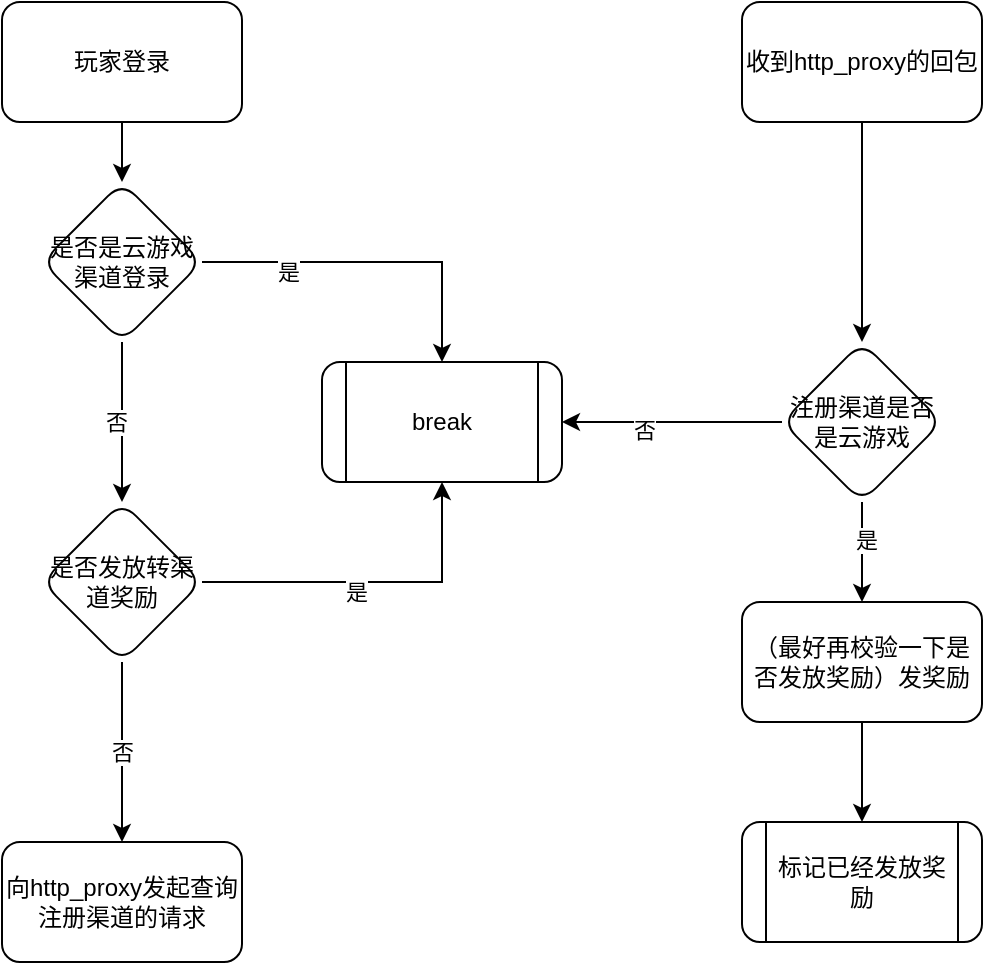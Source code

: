 <mxfile version="24.5.5" type="github">
  <diagram name="第 1 页" id="PnygnAuGKxlmpIp5ZzvZ">
    <mxGraphModel dx="954" dy="2188" grid="1" gridSize="10" guides="1" tooltips="1" connect="1" arrows="1" fold="1" page="1" pageScale="1" pageWidth="827" pageHeight="1169" math="0" shadow="0">
      <root>
        <mxCell id="0" />
        <mxCell id="1" parent="0" />
        <mxCell id="new3ilakPi4w05_GS01H-17" value="" style="edgeStyle=orthogonalEdgeStyle;rounded=0;orthogonalLoop=1;jettySize=auto;html=1;" edge="1" parent="1" source="new3ilakPi4w05_GS01H-1" target="new3ilakPi4w05_GS01H-16">
          <mxGeometry relative="1" as="geometry" />
        </mxCell>
        <mxCell id="new3ilakPi4w05_GS01H-1" value="玩家登录" style="rounded=1;whiteSpace=wrap;html=1;" vertex="1" parent="1">
          <mxGeometry x="190" y="340" width="120" height="60" as="geometry" />
        </mxCell>
        <mxCell id="new3ilakPi4w05_GS01H-10" value="" style="edgeStyle=orthogonalEdgeStyle;rounded=0;orthogonalLoop=1;jettySize=auto;html=1;" edge="1" parent="1" source="new3ilakPi4w05_GS01H-4" target="new3ilakPi4w05_GS01H-9">
          <mxGeometry relative="1" as="geometry" />
        </mxCell>
        <mxCell id="new3ilakPi4w05_GS01H-11" value="是" style="edgeLabel;html=1;align=center;verticalAlign=middle;resizable=0;points=[];" vertex="1" connectable="0" parent="new3ilakPi4w05_GS01H-10">
          <mxGeometry x="-0.1" y="-5" relative="1" as="geometry">
            <mxPoint as="offset" />
          </mxGeometry>
        </mxCell>
        <mxCell id="new3ilakPi4w05_GS01H-13" value="" style="edgeStyle=orthogonalEdgeStyle;rounded=0;orthogonalLoop=1;jettySize=auto;html=1;" edge="1" parent="1" source="new3ilakPi4w05_GS01H-4" target="new3ilakPi4w05_GS01H-12">
          <mxGeometry relative="1" as="geometry" />
        </mxCell>
        <mxCell id="new3ilakPi4w05_GS01H-14" value="否" style="edgeLabel;html=1;align=center;verticalAlign=middle;resizable=0;points=[];" vertex="1" connectable="0" parent="new3ilakPi4w05_GS01H-13">
          <mxGeometry relative="1" as="geometry">
            <mxPoint as="offset" />
          </mxGeometry>
        </mxCell>
        <mxCell id="new3ilakPi4w05_GS01H-4" value="是否发放转渠道奖励" style="rhombus;whiteSpace=wrap;html=1;rounded=1;" vertex="1" parent="1">
          <mxGeometry x="210" y="590" width="80" height="80" as="geometry" />
        </mxCell>
        <mxCell id="new3ilakPi4w05_GS01H-9" value="break" style="shape=process;whiteSpace=wrap;html=1;backgroundOutline=1;rounded=1;" vertex="1" parent="1">
          <mxGeometry x="350" y="520" width="120" height="60" as="geometry" />
        </mxCell>
        <mxCell id="new3ilakPi4w05_GS01H-12" value="向http_proxy发起查询注册渠道的请求" style="whiteSpace=wrap;html=1;rounded=1;" vertex="1" parent="1">
          <mxGeometry x="190" y="760" width="120" height="60" as="geometry" />
        </mxCell>
        <mxCell id="new3ilakPi4w05_GS01H-18" value="" style="edgeStyle=orthogonalEdgeStyle;rounded=0;orthogonalLoop=1;jettySize=auto;html=1;" edge="1" parent="1" source="new3ilakPi4w05_GS01H-16" target="new3ilakPi4w05_GS01H-4">
          <mxGeometry relative="1" as="geometry" />
        </mxCell>
        <mxCell id="new3ilakPi4w05_GS01H-19" value="否" style="edgeLabel;html=1;align=center;verticalAlign=middle;resizable=0;points=[];" vertex="1" connectable="0" parent="new3ilakPi4w05_GS01H-18">
          <mxGeometry y="-3" relative="1" as="geometry">
            <mxPoint as="offset" />
          </mxGeometry>
        </mxCell>
        <mxCell id="new3ilakPi4w05_GS01H-20" style="edgeStyle=orthogonalEdgeStyle;rounded=0;orthogonalLoop=1;jettySize=auto;html=1;" edge="1" parent="1" source="new3ilakPi4w05_GS01H-16" target="new3ilakPi4w05_GS01H-9">
          <mxGeometry relative="1" as="geometry" />
        </mxCell>
        <mxCell id="new3ilakPi4w05_GS01H-21" value="是" style="edgeLabel;html=1;align=center;verticalAlign=middle;resizable=0;points=[];" vertex="1" connectable="0" parent="new3ilakPi4w05_GS01H-20">
          <mxGeometry x="-0.496" y="-5" relative="1" as="geometry">
            <mxPoint as="offset" />
          </mxGeometry>
        </mxCell>
        <mxCell id="new3ilakPi4w05_GS01H-16" value="是否是云游戏渠道登录" style="rhombus;whiteSpace=wrap;html=1;rounded=1;" vertex="1" parent="1">
          <mxGeometry x="210" y="430" width="80" height="80" as="geometry" />
        </mxCell>
        <mxCell id="new3ilakPi4w05_GS01H-24" value="" style="edgeStyle=orthogonalEdgeStyle;rounded=0;orthogonalLoop=1;jettySize=auto;html=1;" edge="1" parent="1" source="new3ilakPi4w05_GS01H-22" target="new3ilakPi4w05_GS01H-23">
          <mxGeometry relative="1" as="geometry" />
        </mxCell>
        <mxCell id="new3ilakPi4w05_GS01H-22" value="收到http_proxy的回包" style="rounded=1;whiteSpace=wrap;html=1;" vertex="1" parent="1">
          <mxGeometry x="560" y="340" width="120" height="60" as="geometry" />
        </mxCell>
        <mxCell id="new3ilakPi4w05_GS01H-26" value="" style="edgeStyle=orthogonalEdgeStyle;rounded=0;orthogonalLoop=1;jettySize=auto;html=1;" edge="1" parent="1" source="new3ilakPi4w05_GS01H-23" target="new3ilakPi4w05_GS01H-25">
          <mxGeometry relative="1" as="geometry" />
        </mxCell>
        <mxCell id="new3ilakPi4w05_GS01H-27" value="是" style="edgeLabel;html=1;align=center;verticalAlign=middle;resizable=0;points=[];" vertex="1" connectable="0" parent="new3ilakPi4w05_GS01H-26">
          <mxGeometry x="-0.267" y="2" relative="1" as="geometry">
            <mxPoint as="offset" />
          </mxGeometry>
        </mxCell>
        <mxCell id="new3ilakPi4w05_GS01H-28" style="edgeStyle=orthogonalEdgeStyle;rounded=0;orthogonalLoop=1;jettySize=auto;html=1;entryX=1;entryY=0.5;entryDx=0;entryDy=0;" edge="1" parent="1" source="new3ilakPi4w05_GS01H-23" target="new3ilakPi4w05_GS01H-9">
          <mxGeometry relative="1" as="geometry" />
        </mxCell>
        <mxCell id="new3ilakPi4w05_GS01H-29" value="否" style="edgeLabel;html=1;align=center;verticalAlign=middle;resizable=0;points=[];" vertex="1" connectable="0" parent="new3ilakPi4w05_GS01H-28">
          <mxGeometry x="0.263" y="4" relative="1" as="geometry">
            <mxPoint as="offset" />
          </mxGeometry>
        </mxCell>
        <mxCell id="new3ilakPi4w05_GS01H-23" value="注册渠道是否是云游戏" style="rhombus;whiteSpace=wrap;html=1;rounded=1;" vertex="1" parent="1">
          <mxGeometry x="580" y="510" width="80" height="80" as="geometry" />
        </mxCell>
        <mxCell id="new3ilakPi4w05_GS01H-31" value="" style="edgeStyle=orthogonalEdgeStyle;rounded=0;orthogonalLoop=1;jettySize=auto;html=1;" edge="1" parent="1" source="new3ilakPi4w05_GS01H-25" target="new3ilakPi4w05_GS01H-30">
          <mxGeometry relative="1" as="geometry" />
        </mxCell>
        <mxCell id="new3ilakPi4w05_GS01H-25" value="（最好再校验一下是否发放奖励）发奖励" style="whiteSpace=wrap;html=1;rounded=1;" vertex="1" parent="1">
          <mxGeometry x="560" y="640" width="120" height="60" as="geometry" />
        </mxCell>
        <mxCell id="new3ilakPi4w05_GS01H-30" value="标记已经发放奖励" style="shape=process;whiteSpace=wrap;html=1;backgroundOutline=1;rounded=1;" vertex="1" parent="1">
          <mxGeometry x="560" y="750" width="120" height="60" as="geometry" />
        </mxCell>
      </root>
    </mxGraphModel>
  </diagram>
</mxfile>

